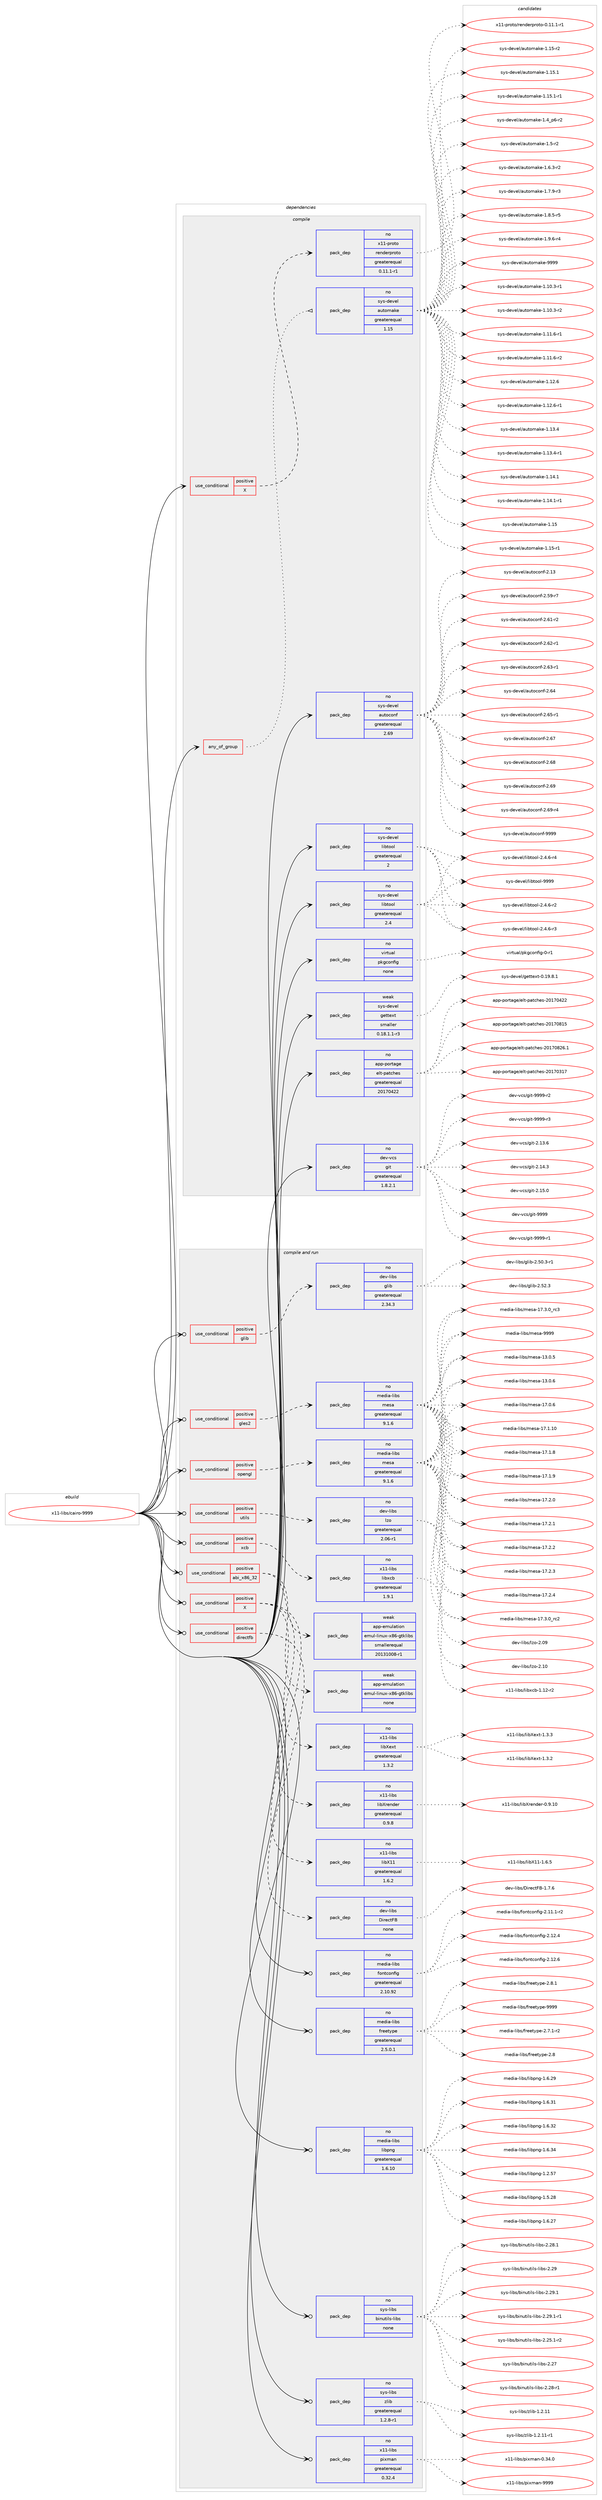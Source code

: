 digraph prolog {

# *************
# Graph options
# *************

newrank=true;
concentrate=true;
compound=true;
graph [rankdir=LR,fontname=Helvetica,fontsize=10,ranksep=1.5];#, ranksep=2.5, nodesep=0.2];
edge  [arrowhead=vee];
node  [fontname=Helvetica,fontsize=10];

# **********
# The ebuild
# **********

subgraph cluster_leftcol {
color=gray;
rank=same;
label=<<i>ebuild</i>>;
id [label="x11-libs/cairo-9999", color=red, width=4, href="../x11-libs/cairo-9999.svg"];
}

# ****************
# The dependencies
# ****************

subgraph cluster_midcol {
color=gray;
label=<<i>dependencies</i>>;
subgraph cluster_compile {
fillcolor="#eeeeee";
style=filled;
label=<<i>compile</i>>;
subgraph any9236 {
dependency515836 [label=<<TABLE BORDER="0" CELLBORDER="1" CELLSPACING="0" CELLPADDING="4"><TR><TD CELLPADDING="10">any_of_group</TD></TR></TABLE>>, shape=none, color=red];subgraph pack384134 {
dependency515837 [label=<<TABLE BORDER="0" CELLBORDER="1" CELLSPACING="0" CELLPADDING="4" WIDTH="220"><TR><TD ROWSPAN="6" CELLPADDING="30">pack_dep</TD></TR><TR><TD WIDTH="110">no</TD></TR><TR><TD>sys-devel</TD></TR><TR><TD>automake</TD></TR><TR><TD>greaterequal</TD></TR><TR><TD>1.15</TD></TR></TABLE>>, shape=none, color=blue];
}
dependency515836:e -> dependency515837:w [weight=20,style="dotted",arrowhead="oinv"];
}
id:e -> dependency515836:w [weight=20,style="solid",arrowhead="vee"];
subgraph cond122127 {
dependency515838 [label=<<TABLE BORDER="0" CELLBORDER="1" CELLSPACING="0" CELLPADDING="4"><TR><TD ROWSPAN="3" CELLPADDING="10">use_conditional</TD></TR><TR><TD>positive</TD></TR><TR><TD>X</TD></TR></TABLE>>, shape=none, color=red];
subgraph pack384135 {
dependency515839 [label=<<TABLE BORDER="0" CELLBORDER="1" CELLSPACING="0" CELLPADDING="4" WIDTH="220"><TR><TD ROWSPAN="6" CELLPADDING="30">pack_dep</TD></TR><TR><TD WIDTH="110">no</TD></TR><TR><TD>x11-proto</TD></TR><TR><TD>renderproto</TD></TR><TR><TD>greaterequal</TD></TR><TR><TD>0.11.1-r1</TD></TR></TABLE>>, shape=none, color=blue];
}
dependency515838:e -> dependency515839:w [weight=20,style="dashed",arrowhead="vee"];
}
id:e -> dependency515838:w [weight=20,style="solid",arrowhead="vee"];
subgraph pack384136 {
dependency515840 [label=<<TABLE BORDER="0" CELLBORDER="1" CELLSPACING="0" CELLPADDING="4" WIDTH="220"><TR><TD ROWSPAN="6" CELLPADDING="30">pack_dep</TD></TR><TR><TD WIDTH="110">no</TD></TR><TR><TD>app-portage</TD></TR><TR><TD>elt-patches</TD></TR><TR><TD>greaterequal</TD></TR><TR><TD>20170422</TD></TR></TABLE>>, shape=none, color=blue];
}
id:e -> dependency515840:w [weight=20,style="solid",arrowhead="vee"];
subgraph pack384137 {
dependency515841 [label=<<TABLE BORDER="0" CELLBORDER="1" CELLSPACING="0" CELLPADDING="4" WIDTH="220"><TR><TD ROWSPAN="6" CELLPADDING="30">pack_dep</TD></TR><TR><TD WIDTH="110">no</TD></TR><TR><TD>dev-vcs</TD></TR><TR><TD>git</TD></TR><TR><TD>greaterequal</TD></TR><TR><TD>1.8.2.1</TD></TR></TABLE>>, shape=none, color=blue];
}
id:e -> dependency515841:w [weight=20,style="solid",arrowhead="vee"];
subgraph pack384138 {
dependency515842 [label=<<TABLE BORDER="0" CELLBORDER="1" CELLSPACING="0" CELLPADDING="4" WIDTH="220"><TR><TD ROWSPAN="6" CELLPADDING="30">pack_dep</TD></TR><TR><TD WIDTH="110">no</TD></TR><TR><TD>sys-devel</TD></TR><TR><TD>autoconf</TD></TR><TR><TD>greaterequal</TD></TR><TR><TD>2.69</TD></TR></TABLE>>, shape=none, color=blue];
}
id:e -> dependency515842:w [weight=20,style="solid",arrowhead="vee"];
subgraph pack384139 {
dependency515843 [label=<<TABLE BORDER="0" CELLBORDER="1" CELLSPACING="0" CELLPADDING="4" WIDTH="220"><TR><TD ROWSPAN="6" CELLPADDING="30">pack_dep</TD></TR><TR><TD WIDTH="110">no</TD></TR><TR><TD>sys-devel</TD></TR><TR><TD>libtool</TD></TR><TR><TD>greaterequal</TD></TR><TR><TD>2</TD></TR></TABLE>>, shape=none, color=blue];
}
id:e -> dependency515843:w [weight=20,style="solid",arrowhead="vee"];
subgraph pack384140 {
dependency515844 [label=<<TABLE BORDER="0" CELLBORDER="1" CELLSPACING="0" CELLPADDING="4" WIDTH="220"><TR><TD ROWSPAN="6" CELLPADDING="30">pack_dep</TD></TR><TR><TD WIDTH="110">no</TD></TR><TR><TD>sys-devel</TD></TR><TR><TD>libtool</TD></TR><TR><TD>greaterequal</TD></TR><TR><TD>2.4</TD></TR></TABLE>>, shape=none, color=blue];
}
id:e -> dependency515844:w [weight=20,style="solid",arrowhead="vee"];
subgraph pack384141 {
dependency515845 [label=<<TABLE BORDER="0" CELLBORDER="1" CELLSPACING="0" CELLPADDING="4" WIDTH="220"><TR><TD ROWSPAN="6" CELLPADDING="30">pack_dep</TD></TR><TR><TD WIDTH="110">no</TD></TR><TR><TD>virtual</TD></TR><TR><TD>pkgconfig</TD></TR><TR><TD>none</TD></TR><TR><TD></TD></TR></TABLE>>, shape=none, color=blue];
}
id:e -> dependency515845:w [weight=20,style="solid",arrowhead="vee"];
subgraph pack384142 {
dependency515846 [label=<<TABLE BORDER="0" CELLBORDER="1" CELLSPACING="0" CELLPADDING="4" WIDTH="220"><TR><TD ROWSPAN="6" CELLPADDING="30">pack_dep</TD></TR><TR><TD WIDTH="110">weak</TD></TR><TR><TD>sys-devel</TD></TR><TR><TD>gettext</TD></TR><TR><TD>smaller</TD></TR><TR><TD>0.18.1.1-r3</TD></TR></TABLE>>, shape=none, color=blue];
}
id:e -> dependency515846:w [weight=20,style="solid",arrowhead="vee"];
}
subgraph cluster_compileandrun {
fillcolor="#eeeeee";
style=filled;
label=<<i>compile and run</i>>;
subgraph cond122128 {
dependency515847 [label=<<TABLE BORDER="0" CELLBORDER="1" CELLSPACING="0" CELLPADDING="4"><TR><TD ROWSPAN="3" CELLPADDING="10">use_conditional</TD></TR><TR><TD>positive</TD></TR><TR><TD>X</TD></TR></TABLE>>, shape=none, color=red];
subgraph pack384143 {
dependency515848 [label=<<TABLE BORDER="0" CELLBORDER="1" CELLSPACING="0" CELLPADDING="4" WIDTH="220"><TR><TD ROWSPAN="6" CELLPADDING="30">pack_dep</TD></TR><TR><TD WIDTH="110">no</TD></TR><TR><TD>x11-libs</TD></TR><TR><TD>libXrender</TD></TR><TR><TD>greaterequal</TD></TR><TR><TD>0.9.8</TD></TR></TABLE>>, shape=none, color=blue];
}
dependency515847:e -> dependency515848:w [weight=20,style="dashed",arrowhead="vee"];
subgraph pack384144 {
dependency515849 [label=<<TABLE BORDER="0" CELLBORDER="1" CELLSPACING="0" CELLPADDING="4" WIDTH="220"><TR><TD ROWSPAN="6" CELLPADDING="30">pack_dep</TD></TR><TR><TD WIDTH="110">no</TD></TR><TR><TD>x11-libs</TD></TR><TR><TD>libXext</TD></TR><TR><TD>greaterequal</TD></TR><TR><TD>1.3.2</TD></TR></TABLE>>, shape=none, color=blue];
}
dependency515847:e -> dependency515849:w [weight=20,style="dashed",arrowhead="vee"];
subgraph pack384145 {
dependency515850 [label=<<TABLE BORDER="0" CELLBORDER="1" CELLSPACING="0" CELLPADDING="4" WIDTH="220"><TR><TD ROWSPAN="6" CELLPADDING="30">pack_dep</TD></TR><TR><TD WIDTH="110">no</TD></TR><TR><TD>x11-libs</TD></TR><TR><TD>libX11</TD></TR><TR><TD>greaterequal</TD></TR><TR><TD>1.6.2</TD></TR></TABLE>>, shape=none, color=blue];
}
dependency515847:e -> dependency515850:w [weight=20,style="dashed",arrowhead="vee"];
}
id:e -> dependency515847:w [weight=20,style="solid",arrowhead="odotvee"];
subgraph cond122129 {
dependency515851 [label=<<TABLE BORDER="0" CELLBORDER="1" CELLSPACING="0" CELLPADDING="4"><TR><TD ROWSPAN="3" CELLPADDING="10">use_conditional</TD></TR><TR><TD>positive</TD></TR><TR><TD>abi_x86_32</TD></TR></TABLE>>, shape=none, color=red];
subgraph pack384146 {
dependency515852 [label=<<TABLE BORDER="0" CELLBORDER="1" CELLSPACING="0" CELLPADDING="4" WIDTH="220"><TR><TD ROWSPAN="6" CELLPADDING="30">pack_dep</TD></TR><TR><TD WIDTH="110">weak</TD></TR><TR><TD>app-emulation</TD></TR><TR><TD>emul-linux-x86-gtklibs</TD></TR><TR><TD>smallerequal</TD></TR><TR><TD>20131008-r1</TD></TR></TABLE>>, shape=none, color=blue];
}
dependency515851:e -> dependency515852:w [weight=20,style="dashed",arrowhead="vee"];
subgraph pack384147 {
dependency515853 [label=<<TABLE BORDER="0" CELLBORDER="1" CELLSPACING="0" CELLPADDING="4" WIDTH="220"><TR><TD ROWSPAN="6" CELLPADDING="30">pack_dep</TD></TR><TR><TD WIDTH="110">weak</TD></TR><TR><TD>app-emulation</TD></TR><TR><TD>emul-linux-x86-gtklibs</TD></TR><TR><TD>none</TD></TR><TR><TD></TD></TR></TABLE>>, shape=none, color=blue];
}
dependency515851:e -> dependency515853:w [weight=20,style="dashed",arrowhead="vee"];
}
id:e -> dependency515851:w [weight=20,style="solid",arrowhead="odotvee"];
subgraph cond122130 {
dependency515854 [label=<<TABLE BORDER="0" CELLBORDER="1" CELLSPACING="0" CELLPADDING="4"><TR><TD ROWSPAN="3" CELLPADDING="10">use_conditional</TD></TR><TR><TD>positive</TD></TR><TR><TD>directfb</TD></TR></TABLE>>, shape=none, color=red];
subgraph pack384148 {
dependency515855 [label=<<TABLE BORDER="0" CELLBORDER="1" CELLSPACING="0" CELLPADDING="4" WIDTH="220"><TR><TD ROWSPAN="6" CELLPADDING="30">pack_dep</TD></TR><TR><TD WIDTH="110">no</TD></TR><TR><TD>dev-libs</TD></TR><TR><TD>DirectFB</TD></TR><TR><TD>none</TD></TR><TR><TD></TD></TR></TABLE>>, shape=none, color=blue];
}
dependency515854:e -> dependency515855:w [weight=20,style="dashed",arrowhead="vee"];
}
id:e -> dependency515854:w [weight=20,style="solid",arrowhead="odotvee"];
subgraph cond122131 {
dependency515856 [label=<<TABLE BORDER="0" CELLBORDER="1" CELLSPACING="0" CELLPADDING="4"><TR><TD ROWSPAN="3" CELLPADDING="10">use_conditional</TD></TR><TR><TD>positive</TD></TR><TR><TD>gles2</TD></TR></TABLE>>, shape=none, color=red];
subgraph pack384149 {
dependency515857 [label=<<TABLE BORDER="0" CELLBORDER="1" CELLSPACING="0" CELLPADDING="4" WIDTH="220"><TR><TD ROWSPAN="6" CELLPADDING="30">pack_dep</TD></TR><TR><TD WIDTH="110">no</TD></TR><TR><TD>media-libs</TD></TR><TR><TD>mesa</TD></TR><TR><TD>greaterequal</TD></TR><TR><TD>9.1.6</TD></TR></TABLE>>, shape=none, color=blue];
}
dependency515856:e -> dependency515857:w [weight=20,style="dashed",arrowhead="vee"];
}
id:e -> dependency515856:w [weight=20,style="solid",arrowhead="odotvee"];
subgraph cond122132 {
dependency515858 [label=<<TABLE BORDER="0" CELLBORDER="1" CELLSPACING="0" CELLPADDING="4"><TR><TD ROWSPAN="3" CELLPADDING="10">use_conditional</TD></TR><TR><TD>positive</TD></TR><TR><TD>glib</TD></TR></TABLE>>, shape=none, color=red];
subgraph pack384150 {
dependency515859 [label=<<TABLE BORDER="0" CELLBORDER="1" CELLSPACING="0" CELLPADDING="4" WIDTH="220"><TR><TD ROWSPAN="6" CELLPADDING="30">pack_dep</TD></TR><TR><TD WIDTH="110">no</TD></TR><TR><TD>dev-libs</TD></TR><TR><TD>glib</TD></TR><TR><TD>greaterequal</TD></TR><TR><TD>2.34.3</TD></TR></TABLE>>, shape=none, color=blue];
}
dependency515858:e -> dependency515859:w [weight=20,style="dashed",arrowhead="vee"];
}
id:e -> dependency515858:w [weight=20,style="solid",arrowhead="odotvee"];
subgraph cond122133 {
dependency515860 [label=<<TABLE BORDER="0" CELLBORDER="1" CELLSPACING="0" CELLPADDING="4"><TR><TD ROWSPAN="3" CELLPADDING="10">use_conditional</TD></TR><TR><TD>positive</TD></TR><TR><TD>opengl</TD></TR></TABLE>>, shape=none, color=red];
subgraph pack384151 {
dependency515861 [label=<<TABLE BORDER="0" CELLBORDER="1" CELLSPACING="0" CELLPADDING="4" WIDTH="220"><TR><TD ROWSPAN="6" CELLPADDING="30">pack_dep</TD></TR><TR><TD WIDTH="110">no</TD></TR><TR><TD>media-libs</TD></TR><TR><TD>mesa</TD></TR><TR><TD>greaterequal</TD></TR><TR><TD>9.1.6</TD></TR></TABLE>>, shape=none, color=blue];
}
dependency515860:e -> dependency515861:w [weight=20,style="dashed",arrowhead="vee"];
}
id:e -> dependency515860:w [weight=20,style="solid",arrowhead="odotvee"];
subgraph cond122134 {
dependency515862 [label=<<TABLE BORDER="0" CELLBORDER="1" CELLSPACING="0" CELLPADDING="4"><TR><TD ROWSPAN="3" CELLPADDING="10">use_conditional</TD></TR><TR><TD>positive</TD></TR><TR><TD>utils</TD></TR></TABLE>>, shape=none, color=red];
subgraph pack384152 {
dependency515863 [label=<<TABLE BORDER="0" CELLBORDER="1" CELLSPACING="0" CELLPADDING="4" WIDTH="220"><TR><TD ROWSPAN="6" CELLPADDING="30">pack_dep</TD></TR><TR><TD WIDTH="110">no</TD></TR><TR><TD>dev-libs</TD></TR><TR><TD>lzo</TD></TR><TR><TD>greaterequal</TD></TR><TR><TD>2.06-r1</TD></TR></TABLE>>, shape=none, color=blue];
}
dependency515862:e -> dependency515863:w [weight=20,style="dashed",arrowhead="vee"];
}
id:e -> dependency515862:w [weight=20,style="solid",arrowhead="odotvee"];
subgraph cond122135 {
dependency515864 [label=<<TABLE BORDER="0" CELLBORDER="1" CELLSPACING="0" CELLPADDING="4"><TR><TD ROWSPAN="3" CELLPADDING="10">use_conditional</TD></TR><TR><TD>positive</TD></TR><TR><TD>xcb</TD></TR></TABLE>>, shape=none, color=red];
subgraph pack384153 {
dependency515865 [label=<<TABLE BORDER="0" CELLBORDER="1" CELLSPACING="0" CELLPADDING="4" WIDTH="220"><TR><TD ROWSPAN="6" CELLPADDING="30">pack_dep</TD></TR><TR><TD WIDTH="110">no</TD></TR><TR><TD>x11-libs</TD></TR><TR><TD>libxcb</TD></TR><TR><TD>greaterequal</TD></TR><TR><TD>1.9.1</TD></TR></TABLE>>, shape=none, color=blue];
}
dependency515864:e -> dependency515865:w [weight=20,style="dashed",arrowhead="vee"];
}
id:e -> dependency515864:w [weight=20,style="solid",arrowhead="odotvee"];
subgraph pack384154 {
dependency515866 [label=<<TABLE BORDER="0" CELLBORDER="1" CELLSPACING="0" CELLPADDING="4" WIDTH="220"><TR><TD ROWSPAN="6" CELLPADDING="30">pack_dep</TD></TR><TR><TD WIDTH="110">no</TD></TR><TR><TD>media-libs</TD></TR><TR><TD>fontconfig</TD></TR><TR><TD>greaterequal</TD></TR><TR><TD>2.10.92</TD></TR></TABLE>>, shape=none, color=blue];
}
id:e -> dependency515866:w [weight=20,style="solid",arrowhead="odotvee"];
subgraph pack384155 {
dependency515867 [label=<<TABLE BORDER="0" CELLBORDER="1" CELLSPACING="0" CELLPADDING="4" WIDTH="220"><TR><TD ROWSPAN="6" CELLPADDING="30">pack_dep</TD></TR><TR><TD WIDTH="110">no</TD></TR><TR><TD>media-libs</TD></TR><TR><TD>freetype</TD></TR><TR><TD>greaterequal</TD></TR><TR><TD>2.5.0.1</TD></TR></TABLE>>, shape=none, color=blue];
}
id:e -> dependency515867:w [weight=20,style="solid",arrowhead="odotvee"];
subgraph pack384156 {
dependency515868 [label=<<TABLE BORDER="0" CELLBORDER="1" CELLSPACING="0" CELLPADDING="4" WIDTH="220"><TR><TD ROWSPAN="6" CELLPADDING="30">pack_dep</TD></TR><TR><TD WIDTH="110">no</TD></TR><TR><TD>media-libs</TD></TR><TR><TD>libpng</TD></TR><TR><TD>greaterequal</TD></TR><TR><TD>1.6.10</TD></TR></TABLE>>, shape=none, color=blue];
}
id:e -> dependency515868:w [weight=20,style="solid",arrowhead="odotvee"];
subgraph pack384157 {
dependency515869 [label=<<TABLE BORDER="0" CELLBORDER="1" CELLSPACING="0" CELLPADDING="4" WIDTH="220"><TR><TD ROWSPAN="6" CELLPADDING="30">pack_dep</TD></TR><TR><TD WIDTH="110">no</TD></TR><TR><TD>sys-libs</TD></TR><TR><TD>binutils-libs</TD></TR><TR><TD>none</TD></TR><TR><TD></TD></TR></TABLE>>, shape=none, color=blue];
}
id:e -> dependency515869:w [weight=20,style="solid",arrowhead="odotvee"];
subgraph pack384158 {
dependency515870 [label=<<TABLE BORDER="0" CELLBORDER="1" CELLSPACING="0" CELLPADDING="4" WIDTH="220"><TR><TD ROWSPAN="6" CELLPADDING="30">pack_dep</TD></TR><TR><TD WIDTH="110">no</TD></TR><TR><TD>sys-libs</TD></TR><TR><TD>zlib</TD></TR><TR><TD>greaterequal</TD></TR><TR><TD>1.2.8-r1</TD></TR></TABLE>>, shape=none, color=blue];
}
id:e -> dependency515870:w [weight=20,style="solid",arrowhead="odotvee"];
subgraph pack384159 {
dependency515871 [label=<<TABLE BORDER="0" CELLBORDER="1" CELLSPACING="0" CELLPADDING="4" WIDTH="220"><TR><TD ROWSPAN="6" CELLPADDING="30">pack_dep</TD></TR><TR><TD WIDTH="110">no</TD></TR><TR><TD>x11-libs</TD></TR><TR><TD>pixman</TD></TR><TR><TD>greaterequal</TD></TR><TR><TD>0.32.4</TD></TR></TABLE>>, shape=none, color=blue];
}
id:e -> dependency515871:w [weight=20,style="solid",arrowhead="odotvee"];
}
subgraph cluster_run {
fillcolor="#eeeeee";
style=filled;
label=<<i>run</i>>;
}
}

# **************
# The candidates
# **************

subgraph cluster_choices {
rank=same;
color=gray;
label=<<i>candidates</i>>;

subgraph choice384134 {
color=black;
nodesep=1;
choice11512111545100101118101108479711711611110997107101454946494846514511449 [label="sys-devel/automake-1.10.3-r1", color=red, width=4,href="../sys-devel/automake-1.10.3-r1.svg"];
choice11512111545100101118101108479711711611110997107101454946494846514511450 [label="sys-devel/automake-1.10.3-r2", color=red, width=4,href="../sys-devel/automake-1.10.3-r2.svg"];
choice11512111545100101118101108479711711611110997107101454946494946544511449 [label="sys-devel/automake-1.11.6-r1", color=red, width=4,href="../sys-devel/automake-1.11.6-r1.svg"];
choice11512111545100101118101108479711711611110997107101454946494946544511450 [label="sys-devel/automake-1.11.6-r2", color=red, width=4,href="../sys-devel/automake-1.11.6-r2.svg"];
choice1151211154510010111810110847971171161111099710710145494649504654 [label="sys-devel/automake-1.12.6", color=red, width=4,href="../sys-devel/automake-1.12.6.svg"];
choice11512111545100101118101108479711711611110997107101454946495046544511449 [label="sys-devel/automake-1.12.6-r1", color=red, width=4,href="../sys-devel/automake-1.12.6-r1.svg"];
choice1151211154510010111810110847971171161111099710710145494649514652 [label="sys-devel/automake-1.13.4", color=red, width=4,href="../sys-devel/automake-1.13.4.svg"];
choice11512111545100101118101108479711711611110997107101454946495146524511449 [label="sys-devel/automake-1.13.4-r1", color=red, width=4,href="../sys-devel/automake-1.13.4-r1.svg"];
choice1151211154510010111810110847971171161111099710710145494649524649 [label="sys-devel/automake-1.14.1", color=red, width=4,href="../sys-devel/automake-1.14.1.svg"];
choice11512111545100101118101108479711711611110997107101454946495246494511449 [label="sys-devel/automake-1.14.1-r1", color=red, width=4,href="../sys-devel/automake-1.14.1-r1.svg"];
choice115121115451001011181011084797117116111109971071014549464953 [label="sys-devel/automake-1.15", color=red, width=4,href="../sys-devel/automake-1.15.svg"];
choice1151211154510010111810110847971171161111099710710145494649534511449 [label="sys-devel/automake-1.15-r1", color=red, width=4,href="../sys-devel/automake-1.15-r1.svg"];
choice1151211154510010111810110847971171161111099710710145494649534511450 [label="sys-devel/automake-1.15-r2", color=red, width=4,href="../sys-devel/automake-1.15-r2.svg"];
choice1151211154510010111810110847971171161111099710710145494649534649 [label="sys-devel/automake-1.15.1", color=red, width=4,href="../sys-devel/automake-1.15.1.svg"];
choice11512111545100101118101108479711711611110997107101454946495346494511449 [label="sys-devel/automake-1.15.1-r1", color=red, width=4,href="../sys-devel/automake-1.15.1-r1.svg"];
choice115121115451001011181011084797117116111109971071014549465295112544511450 [label="sys-devel/automake-1.4_p6-r2", color=red, width=4,href="../sys-devel/automake-1.4_p6-r2.svg"];
choice11512111545100101118101108479711711611110997107101454946534511450 [label="sys-devel/automake-1.5-r2", color=red, width=4,href="../sys-devel/automake-1.5-r2.svg"];
choice115121115451001011181011084797117116111109971071014549465446514511450 [label="sys-devel/automake-1.6.3-r2", color=red, width=4,href="../sys-devel/automake-1.6.3-r2.svg"];
choice115121115451001011181011084797117116111109971071014549465546574511451 [label="sys-devel/automake-1.7.9-r3", color=red, width=4,href="../sys-devel/automake-1.7.9-r3.svg"];
choice115121115451001011181011084797117116111109971071014549465646534511453 [label="sys-devel/automake-1.8.5-r5", color=red, width=4,href="../sys-devel/automake-1.8.5-r5.svg"];
choice115121115451001011181011084797117116111109971071014549465746544511452 [label="sys-devel/automake-1.9.6-r4", color=red, width=4,href="../sys-devel/automake-1.9.6-r4.svg"];
choice115121115451001011181011084797117116111109971071014557575757 [label="sys-devel/automake-9999", color=red, width=4,href="../sys-devel/automake-9999.svg"];
dependency515837:e -> choice11512111545100101118101108479711711611110997107101454946494846514511449:w [style=dotted,weight="100"];
dependency515837:e -> choice11512111545100101118101108479711711611110997107101454946494846514511450:w [style=dotted,weight="100"];
dependency515837:e -> choice11512111545100101118101108479711711611110997107101454946494946544511449:w [style=dotted,weight="100"];
dependency515837:e -> choice11512111545100101118101108479711711611110997107101454946494946544511450:w [style=dotted,weight="100"];
dependency515837:e -> choice1151211154510010111810110847971171161111099710710145494649504654:w [style=dotted,weight="100"];
dependency515837:e -> choice11512111545100101118101108479711711611110997107101454946495046544511449:w [style=dotted,weight="100"];
dependency515837:e -> choice1151211154510010111810110847971171161111099710710145494649514652:w [style=dotted,weight="100"];
dependency515837:e -> choice11512111545100101118101108479711711611110997107101454946495146524511449:w [style=dotted,weight="100"];
dependency515837:e -> choice1151211154510010111810110847971171161111099710710145494649524649:w [style=dotted,weight="100"];
dependency515837:e -> choice11512111545100101118101108479711711611110997107101454946495246494511449:w [style=dotted,weight="100"];
dependency515837:e -> choice115121115451001011181011084797117116111109971071014549464953:w [style=dotted,weight="100"];
dependency515837:e -> choice1151211154510010111810110847971171161111099710710145494649534511449:w [style=dotted,weight="100"];
dependency515837:e -> choice1151211154510010111810110847971171161111099710710145494649534511450:w [style=dotted,weight="100"];
dependency515837:e -> choice1151211154510010111810110847971171161111099710710145494649534649:w [style=dotted,weight="100"];
dependency515837:e -> choice11512111545100101118101108479711711611110997107101454946495346494511449:w [style=dotted,weight="100"];
dependency515837:e -> choice115121115451001011181011084797117116111109971071014549465295112544511450:w [style=dotted,weight="100"];
dependency515837:e -> choice11512111545100101118101108479711711611110997107101454946534511450:w [style=dotted,weight="100"];
dependency515837:e -> choice115121115451001011181011084797117116111109971071014549465446514511450:w [style=dotted,weight="100"];
dependency515837:e -> choice115121115451001011181011084797117116111109971071014549465546574511451:w [style=dotted,weight="100"];
dependency515837:e -> choice115121115451001011181011084797117116111109971071014549465646534511453:w [style=dotted,weight="100"];
dependency515837:e -> choice115121115451001011181011084797117116111109971071014549465746544511452:w [style=dotted,weight="100"];
dependency515837:e -> choice115121115451001011181011084797117116111109971071014557575757:w [style=dotted,weight="100"];
}
subgraph choice384135 {
color=black;
nodesep=1;
choice12049494511211411111611147114101110100101114112114111116111454846494946494511449 [label="x11-proto/renderproto-0.11.1-r1", color=red, width=4,href="../x11-proto/renderproto-0.11.1-r1.svg"];
dependency515839:e -> choice12049494511211411111611147114101110100101114112114111116111454846494946494511449:w [style=dotted,weight="100"];
}
subgraph choice384136 {
color=black;
nodesep=1;
choice97112112451121111141169710310147101108116451129711699104101115455048495548514955 [label="app-portage/elt-patches-20170317", color=red, width=4,href="../app-portage/elt-patches-20170317.svg"];
choice97112112451121111141169710310147101108116451129711699104101115455048495548525050 [label="app-portage/elt-patches-20170422", color=red, width=4,href="../app-portage/elt-patches-20170422.svg"];
choice97112112451121111141169710310147101108116451129711699104101115455048495548564953 [label="app-portage/elt-patches-20170815", color=red, width=4,href="../app-portage/elt-patches-20170815.svg"];
choice971121124511211111411697103101471011081164511297116991041011154550484955485650544649 [label="app-portage/elt-patches-20170826.1", color=red, width=4,href="../app-portage/elt-patches-20170826.1.svg"];
dependency515840:e -> choice97112112451121111141169710310147101108116451129711699104101115455048495548514955:w [style=dotted,weight="100"];
dependency515840:e -> choice97112112451121111141169710310147101108116451129711699104101115455048495548525050:w [style=dotted,weight="100"];
dependency515840:e -> choice97112112451121111141169710310147101108116451129711699104101115455048495548564953:w [style=dotted,weight="100"];
dependency515840:e -> choice971121124511211111411697103101471011081164511297116991041011154550484955485650544649:w [style=dotted,weight="100"];
}
subgraph choice384137 {
color=black;
nodesep=1;
choice10010111845118991154710310511645504649514654 [label="dev-vcs/git-2.13.6", color=red, width=4,href="../dev-vcs/git-2.13.6.svg"];
choice10010111845118991154710310511645504649524651 [label="dev-vcs/git-2.14.3", color=red, width=4,href="../dev-vcs/git-2.14.3.svg"];
choice10010111845118991154710310511645504649534648 [label="dev-vcs/git-2.15.0", color=red, width=4,href="../dev-vcs/git-2.15.0.svg"];
choice1001011184511899115471031051164557575757 [label="dev-vcs/git-9999", color=red, width=4,href="../dev-vcs/git-9999.svg"];
choice10010111845118991154710310511645575757574511449 [label="dev-vcs/git-9999-r1", color=red, width=4,href="../dev-vcs/git-9999-r1.svg"];
choice10010111845118991154710310511645575757574511450 [label="dev-vcs/git-9999-r2", color=red, width=4,href="../dev-vcs/git-9999-r2.svg"];
choice10010111845118991154710310511645575757574511451 [label="dev-vcs/git-9999-r3", color=red, width=4,href="../dev-vcs/git-9999-r3.svg"];
dependency515841:e -> choice10010111845118991154710310511645504649514654:w [style=dotted,weight="100"];
dependency515841:e -> choice10010111845118991154710310511645504649524651:w [style=dotted,weight="100"];
dependency515841:e -> choice10010111845118991154710310511645504649534648:w [style=dotted,weight="100"];
dependency515841:e -> choice1001011184511899115471031051164557575757:w [style=dotted,weight="100"];
dependency515841:e -> choice10010111845118991154710310511645575757574511449:w [style=dotted,weight="100"];
dependency515841:e -> choice10010111845118991154710310511645575757574511450:w [style=dotted,weight="100"];
dependency515841:e -> choice10010111845118991154710310511645575757574511451:w [style=dotted,weight="100"];
}
subgraph choice384138 {
color=black;
nodesep=1;
choice115121115451001011181011084797117116111991111101024550464951 [label="sys-devel/autoconf-2.13", color=red, width=4,href="../sys-devel/autoconf-2.13.svg"];
choice1151211154510010111810110847971171161119911111010245504653574511455 [label="sys-devel/autoconf-2.59-r7", color=red, width=4,href="../sys-devel/autoconf-2.59-r7.svg"];
choice1151211154510010111810110847971171161119911111010245504654494511450 [label="sys-devel/autoconf-2.61-r2", color=red, width=4,href="../sys-devel/autoconf-2.61-r2.svg"];
choice1151211154510010111810110847971171161119911111010245504654504511449 [label="sys-devel/autoconf-2.62-r1", color=red, width=4,href="../sys-devel/autoconf-2.62-r1.svg"];
choice1151211154510010111810110847971171161119911111010245504654514511449 [label="sys-devel/autoconf-2.63-r1", color=red, width=4,href="../sys-devel/autoconf-2.63-r1.svg"];
choice115121115451001011181011084797117116111991111101024550465452 [label="sys-devel/autoconf-2.64", color=red, width=4,href="../sys-devel/autoconf-2.64.svg"];
choice1151211154510010111810110847971171161119911111010245504654534511449 [label="sys-devel/autoconf-2.65-r1", color=red, width=4,href="../sys-devel/autoconf-2.65-r1.svg"];
choice115121115451001011181011084797117116111991111101024550465455 [label="sys-devel/autoconf-2.67", color=red, width=4,href="../sys-devel/autoconf-2.67.svg"];
choice115121115451001011181011084797117116111991111101024550465456 [label="sys-devel/autoconf-2.68", color=red, width=4,href="../sys-devel/autoconf-2.68.svg"];
choice115121115451001011181011084797117116111991111101024550465457 [label="sys-devel/autoconf-2.69", color=red, width=4,href="../sys-devel/autoconf-2.69.svg"];
choice1151211154510010111810110847971171161119911111010245504654574511452 [label="sys-devel/autoconf-2.69-r4", color=red, width=4,href="../sys-devel/autoconf-2.69-r4.svg"];
choice115121115451001011181011084797117116111991111101024557575757 [label="sys-devel/autoconf-9999", color=red, width=4,href="../sys-devel/autoconf-9999.svg"];
dependency515842:e -> choice115121115451001011181011084797117116111991111101024550464951:w [style=dotted,weight="100"];
dependency515842:e -> choice1151211154510010111810110847971171161119911111010245504653574511455:w [style=dotted,weight="100"];
dependency515842:e -> choice1151211154510010111810110847971171161119911111010245504654494511450:w [style=dotted,weight="100"];
dependency515842:e -> choice1151211154510010111810110847971171161119911111010245504654504511449:w [style=dotted,weight="100"];
dependency515842:e -> choice1151211154510010111810110847971171161119911111010245504654514511449:w [style=dotted,weight="100"];
dependency515842:e -> choice115121115451001011181011084797117116111991111101024550465452:w [style=dotted,weight="100"];
dependency515842:e -> choice1151211154510010111810110847971171161119911111010245504654534511449:w [style=dotted,weight="100"];
dependency515842:e -> choice115121115451001011181011084797117116111991111101024550465455:w [style=dotted,weight="100"];
dependency515842:e -> choice115121115451001011181011084797117116111991111101024550465456:w [style=dotted,weight="100"];
dependency515842:e -> choice115121115451001011181011084797117116111991111101024550465457:w [style=dotted,weight="100"];
dependency515842:e -> choice1151211154510010111810110847971171161119911111010245504654574511452:w [style=dotted,weight="100"];
dependency515842:e -> choice115121115451001011181011084797117116111991111101024557575757:w [style=dotted,weight="100"];
}
subgraph choice384139 {
color=black;
nodesep=1;
choice1151211154510010111810110847108105981161111111084550465246544511450 [label="sys-devel/libtool-2.4.6-r2", color=red, width=4,href="../sys-devel/libtool-2.4.6-r2.svg"];
choice1151211154510010111810110847108105981161111111084550465246544511451 [label="sys-devel/libtool-2.4.6-r3", color=red, width=4,href="../sys-devel/libtool-2.4.6-r3.svg"];
choice1151211154510010111810110847108105981161111111084550465246544511452 [label="sys-devel/libtool-2.4.6-r4", color=red, width=4,href="../sys-devel/libtool-2.4.6-r4.svg"];
choice1151211154510010111810110847108105981161111111084557575757 [label="sys-devel/libtool-9999", color=red, width=4,href="../sys-devel/libtool-9999.svg"];
dependency515843:e -> choice1151211154510010111810110847108105981161111111084550465246544511450:w [style=dotted,weight="100"];
dependency515843:e -> choice1151211154510010111810110847108105981161111111084550465246544511451:w [style=dotted,weight="100"];
dependency515843:e -> choice1151211154510010111810110847108105981161111111084550465246544511452:w [style=dotted,weight="100"];
dependency515843:e -> choice1151211154510010111810110847108105981161111111084557575757:w [style=dotted,weight="100"];
}
subgraph choice384140 {
color=black;
nodesep=1;
choice1151211154510010111810110847108105981161111111084550465246544511450 [label="sys-devel/libtool-2.4.6-r2", color=red, width=4,href="../sys-devel/libtool-2.4.6-r2.svg"];
choice1151211154510010111810110847108105981161111111084550465246544511451 [label="sys-devel/libtool-2.4.6-r3", color=red, width=4,href="../sys-devel/libtool-2.4.6-r3.svg"];
choice1151211154510010111810110847108105981161111111084550465246544511452 [label="sys-devel/libtool-2.4.6-r4", color=red, width=4,href="../sys-devel/libtool-2.4.6-r4.svg"];
choice1151211154510010111810110847108105981161111111084557575757 [label="sys-devel/libtool-9999", color=red, width=4,href="../sys-devel/libtool-9999.svg"];
dependency515844:e -> choice1151211154510010111810110847108105981161111111084550465246544511450:w [style=dotted,weight="100"];
dependency515844:e -> choice1151211154510010111810110847108105981161111111084550465246544511451:w [style=dotted,weight="100"];
dependency515844:e -> choice1151211154510010111810110847108105981161111111084550465246544511452:w [style=dotted,weight="100"];
dependency515844:e -> choice1151211154510010111810110847108105981161111111084557575757:w [style=dotted,weight="100"];
}
subgraph choice384141 {
color=black;
nodesep=1;
choice11810511411611797108471121071039911111010210510345484511449 [label="virtual/pkgconfig-0-r1", color=red, width=4,href="../virtual/pkgconfig-0-r1.svg"];
dependency515845:e -> choice11810511411611797108471121071039911111010210510345484511449:w [style=dotted,weight="100"];
}
subgraph choice384142 {
color=black;
nodesep=1;
choice1151211154510010111810110847103101116116101120116454846495746564649 [label="sys-devel/gettext-0.19.8.1", color=red, width=4,href="../sys-devel/gettext-0.19.8.1.svg"];
dependency515846:e -> choice1151211154510010111810110847103101116116101120116454846495746564649:w [style=dotted,weight="100"];
}
subgraph choice384143 {
color=black;
nodesep=1;
choice1204949451081059811547108105988811410111010010111445484657464948 [label="x11-libs/libXrender-0.9.10", color=red, width=4,href="../x11-libs/libXrender-0.9.10.svg"];
dependency515848:e -> choice1204949451081059811547108105988811410111010010111445484657464948:w [style=dotted,weight="100"];
}
subgraph choice384144 {
color=black;
nodesep=1;
choice12049494510810598115471081059888101120116454946514650 [label="x11-libs/libXext-1.3.2", color=red, width=4,href="../x11-libs/libXext-1.3.2.svg"];
choice12049494510810598115471081059888101120116454946514651 [label="x11-libs/libXext-1.3.3", color=red, width=4,href="../x11-libs/libXext-1.3.3.svg"];
dependency515849:e -> choice12049494510810598115471081059888101120116454946514650:w [style=dotted,weight="100"];
dependency515849:e -> choice12049494510810598115471081059888101120116454946514651:w [style=dotted,weight="100"];
}
subgraph choice384145 {
color=black;
nodesep=1;
choice120494945108105981154710810598884949454946544653 [label="x11-libs/libX11-1.6.5", color=red, width=4,href="../x11-libs/libX11-1.6.5.svg"];
dependency515850:e -> choice120494945108105981154710810598884949454946544653:w [style=dotted,weight="100"];
}
subgraph choice384146 {
color=black;
nodesep=1;
}
subgraph choice384147 {
color=black;
nodesep=1;
}
subgraph choice384148 {
color=black;
nodesep=1;
choice10010111845108105981154768105114101991167066454946554654 [label="dev-libs/DirectFB-1.7.6", color=red, width=4,href="../dev-libs/DirectFB-1.7.6.svg"];
dependency515855:e -> choice10010111845108105981154768105114101991167066454946554654:w [style=dotted,weight="100"];
}
subgraph choice384149 {
color=black;
nodesep=1;
choice109101100105974510810598115471091011159745495146484653 [label="media-libs/mesa-13.0.5", color=red, width=4,href="../media-libs/mesa-13.0.5.svg"];
choice109101100105974510810598115471091011159745495146484654 [label="media-libs/mesa-13.0.6", color=red, width=4,href="../media-libs/mesa-13.0.6.svg"];
choice109101100105974510810598115471091011159745495546484654 [label="media-libs/mesa-17.0.6", color=red, width=4,href="../media-libs/mesa-17.0.6.svg"];
choice10910110010597451081059811547109101115974549554649464948 [label="media-libs/mesa-17.1.10", color=red, width=4,href="../media-libs/mesa-17.1.10.svg"];
choice109101100105974510810598115471091011159745495546494656 [label="media-libs/mesa-17.1.8", color=red, width=4,href="../media-libs/mesa-17.1.8.svg"];
choice109101100105974510810598115471091011159745495546494657 [label="media-libs/mesa-17.1.9", color=red, width=4,href="../media-libs/mesa-17.1.9.svg"];
choice109101100105974510810598115471091011159745495546504648 [label="media-libs/mesa-17.2.0", color=red, width=4,href="../media-libs/mesa-17.2.0.svg"];
choice109101100105974510810598115471091011159745495546504649 [label="media-libs/mesa-17.2.1", color=red, width=4,href="../media-libs/mesa-17.2.1.svg"];
choice109101100105974510810598115471091011159745495546504650 [label="media-libs/mesa-17.2.2", color=red, width=4,href="../media-libs/mesa-17.2.2.svg"];
choice109101100105974510810598115471091011159745495546504651 [label="media-libs/mesa-17.2.3", color=red, width=4,href="../media-libs/mesa-17.2.3.svg"];
choice109101100105974510810598115471091011159745495546504652 [label="media-libs/mesa-17.2.4", color=red, width=4,href="../media-libs/mesa-17.2.4.svg"];
choice109101100105974510810598115471091011159745495546514648951149950 [label="media-libs/mesa-17.3.0_rc2", color=red, width=4,href="../media-libs/mesa-17.3.0_rc2.svg"];
choice109101100105974510810598115471091011159745495546514648951149951 [label="media-libs/mesa-17.3.0_rc3", color=red, width=4,href="../media-libs/mesa-17.3.0_rc3.svg"];
choice10910110010597451081059811547109101115974557575757 [label="media-libs/mesa-9999", color=red, width=4,href="../media-libs/mesa-9999.svg"];
dependency515857:e -> choice109101100105974510810598115471091011159745495146484653:w [style=dotted,weight="100"];
dependency515857:e -> choice109101100105974510810598115471091011159745495146484654:w [style=dotted,weight="100"];
dependency515857:e -> choice109101100105974510810598115471091011159745495546484654:w [style=dotted,weight="100"];
dependency515857:e -> choice10910110010597451081059811547109101115974549554649464948:w [style=dotted,weight="100"];
dependency515857:e -> choice109101100105974510810598115471091011159745495546494656:w [style=dotted,weight="100"];
dependency515857:e -> choice109101100105974510810598115471091011159745495546494657:w [style=dotted,weight="100"];
dependency515857:e -> choice109101100105974510810598115471091011159745495546504648:w [style=dotted,weight="100"];
dependency515857:e -> choice109101100105974510810598115471091011159745495546504649:w [style=dotted,weight="100"];
dependency515857:e -> choice109101100105974510810598115471091011159745495546504650:w [style=dotted,weight="100"];
dependency515857:e -> choice109101100105974510810598115471091011159745495546504651:w [style=dotted,weight="100"];
dependency515857:e -> choice109101100105974510810598115471091011159745495546504652:w [style=dotted,weight="100"];
dependency515857:e -> choice109101100105974510810598115471091011159745495546514648951149950:w [style=dotted,weight="100"];
dependency515857:e -> choice109101100105974510810598115471091011159745495546514648951149951:w [style=dotted,weight="100"];
dependency515857:e -> choice10910110010597451081059811547109101115974557575757:w [style=dotted,weight="100"];
}
subgraph choice384150 {
color=black;
nodesep=1;
choice10010111845108105981154710310810598455046534846514511449 [label="dev-libs/glib-2.50.3-r1", color=red, width=4,href="../dev-libs/glib-2.50.3-r1.svg"];
choice1001011184510810598115471031081059845504653504651 [label="dev-libs/glib-2.52.3", color=red, width=4,href="../dev-libs/glib-2.52.3.svg"];
dependency515859:e -> choice10010111845108105981154710310810598455046534846514511449:w [style=dotted,weight="100"];
dependency515859:e -> choice1001011184510810598115471031081059845504653504651:w [style=dotted,weight="100"];
}
subgraph choice384151 {
color=black;
nodesep=1;
choice109101100105974510810598115471091011159745495146484653 [label="media-libs/mesa-13.0.5", color=red, width=4,href="../media-libs/mesa-13.0.5.svg"];
choice109101100105974510810598115471091011159745495146484654 [label="media-libs/mesa-13.0.6", color=red, width=4,href="../media-libs/mesa-13.0.6.svg"];
choice109101100105974510810598115471091011159745495546484654 [label="media-libs/mesa-17.0.6", color=red, width=4,href="../media-libs/mesa-17.0.6.svg"];
choice10910110010597451081059811547109101115974549554649464948 [label="media-libs/mesa-17.1.10", color=red, width=4,href="../media-libs/mesa-17.1.10.svg"];
choice109101100105974510810598115471091011159745495546494656 [label="media-libs/mesa-17.1.8", color=red, width=4,href="../media-libs/mesa-17.1.8.svg"];
choice109101100105974510810598115471091011159745495546494657 [label="media-libs/mesa-17.1.9", color=red, width=4,href="../media-libs/mesa-17.1.9.svg"];
choice109101100105974510810598115471091011159745495546504648 [label="media-libs/mesa-17.2.0", color=red, width=4,href="../media-libs/mesa-17.2.0.svg"];
choice109101100105974510810598115471091011159745495546504649 [label="media-libs/mesa-17.2.1", color=red, width=4,href="../media-libs/mesa-17.2.1.svg"];
choice109101100105974510810598115471091011159745495546504650 [label="media-libs/mesa-17.2.2", color=red, width=4,href="../media-libs/mesa-17.2.2.svg"];
choice109101100105974510810598115471091011159745495546504651 [label="media-libs/mesa-17.2.3", color=red, width=4,href="../media-libs/mesa-17.2.3.svg"];
choice109101100105974510810598115471091011159745495546504652 [label="media-libs/mesa-17.2.4", color=red, width=4,href="../media-libs/mesa-17.2.4.svg"];
choice109101100105974510810598115471091011159745495546514648951149950 [label="media-libs/mesa-17.3.0_rc2", color=red, width=4,href="../media-libs/mesa-17.3.0_rc2.svg"];
choice109101100105974510810598115471091011159745495546514648951149951 [label="media-libs/mesa-17.3.0_rc3", color=red, width=4,href="../media-libs/mesa-17.3.0_rc3.svg"];
choice10910110010597451081059811547109101115974557575757 [label="media-libs/mesa-9999", color=red, width=4,href="../media-libs/mesa-9999.svg"];
dependency515861:e -> choice109101100105974510810598115471091011159745495146484653:w [style=dotted,weight="100"];
dependency515861:e -> choice109101100105974510810598115471091011159745495146484654:w [style=dotted,weight="100"];
dependency515861:e -> choice109101100105974510810598115471091011159745495546484654:w [style=dotted,weight="100"];
dependency515861:e -> choice10910110010597451081059811547109101115974549554649464948:w [style=dotted,weight="100"];
dependency515861:e -> choice109101100105974510810598115471091011159745495546494656:w [style=dotted,weight="100"];
dependency515861:e -> choice109101100105974510810598115471091011159745495546494657:w [style=dotted,weight="100"];
dependency515861:e -> choice109101100105974510810598115471091011159745495546504648:w [style=dotted,weight="100"];
dependency515861:e -> choice109101100105974510810598115471091011159745495546504649:w [style=dotted,weight="100"];
dependency515861:e -> choice109101100105974510810598115471091011159745495546504650:w [style=dotted,weight="100"];
dependency515861:e -> choice109101100105974510810598115471091011159745495546504651:w [style=dotted,weight="100"];
dependency515861:e -> choice109101100105974510810598115471091011159745495546504652:w [style=dotted,weight="100"];
dependency515861:e -> choice109101100105974510810598115471091011159745495546514648951149950:w [style=dotted,weight="100"];
dependency515861:e -> choice109101100105974510810598115471091011159745495546514648951149951:w [style=dotted,weight="100"];
dependency515861:e -> choice10910110010597451081059811547109101115974557575757:w [style=dotted,weight="100"];
}
subgraph choice384152 {
color=black;
nodesep=1;
choice1001011184510810598115471081221114550464857 [label="dev-libs/lzo-2.09", color=red, width=4,href="../dev-libs/lzo-2.09.svg"];
choice1001011184510810598115471081221114550464948 [label="dev-libs/lzo-2.10", color=red, width=4,href="../dev-libs/lzo-2.10.svg"];
dependency515863:e -> choice1001011184510810598115471081221114550464857:w [style=dotted,weight="100"];
dependency515863:e -> choice1001011184510810598115471081221114550464948:w [style=dotted,weight="100"];
}
subgraph choice384153 {
color=black;
nodesep=1;
choice120494945108105981154710810598120999845494649504511450 [label="x11-libs/libxcb-1.12-r2", color=red, width=4,href="../x11-libs/libxcb-1.12-r2.svg"];
dependency515865:e -> choice120494945108105981154710810598120999845494649504511450:w [style=dotted,weight="100"];
}
subgraph choice384154 {
color=black;
nodesep=1;
choice1091011001059745108105981154710211111011699111110102105103455046494946494511450 [label="media-libs/fontconfig-2.11.1-r2", color=red, width=4,href="../media-libs/fontconfig-2.11.1-r2.svg"];
choice109101100105974510810598115471021111101169911111010210510345504649504652 [label="media-libs/fontconfig-2.12.4", color=red, width=4,href="../media-libs/fontconfig-2.12.4.svg"];
choice109101100105974510810598115471021111101169911111010210510345504649504654 [label="media-libs/fontconfig-2.12.6", color=red, width=4,href="../media-libs/fontconfig-2.12.6.svg"];
dependency515866:e -> choice1091011001059745108105981154710211111011699111110102105103455046494946494511450:w [style=dotted,weight="100"];
dependency515866:e -> choice109101100105974510810598115471021111101169911111010210510345504649504652:w [style=dotted,weight="100"];
dependency515866:e -> choice109101100105974510810598115471021111101169911111010210510345504649504654:w [style=dotted,weight="100"];
}
subgraph choice384155 {
color=black;
nodesep=1;
choice109101100105974510810598115471021141011011161211121014550465546494511450 [label="media-libs/freetype-2.7.1-r2", color=red, width=4,href="../media-libs/freetype-2.7.1-r2.svg"];
choice1091011001059745108105981154710211410110111612111210145504656 [label="media-libs/freetype-2.8", color=red, width=4,href="../media-libs/freetype-2.8.svg"];
choice10910110010597451081059811547102114101101116121112101455046564649 [label="media-libs/freetype-2.8.1", color=red, width=4,href="../media-libs/freetype-2.8.1.svg"];
choice109101100105974510810598115471021141011011161211121014557575757 [label="media-libs/freetype-9999", color=red, width=4,href="../media-libs/freetype-9999.svg"];
dependency515867:e -> choice109101100105974510810598115471021141011011161211121014550465546494511450:w [style=dotted,weight="100"];
dependency515867:e -> choice1091011001059745108105981154710211410110111612111210145504656:w [style=dotted,weight="100"];
dependency515867:e -> choice10910110010597451081059811547102114101101116121112101455046564649:w [style=dotted,weight="100"];
dependency515867:e -> choice109101100105974510810598115471021141011011161211121014557575757:w [style=dotted,weight="100"];
}
subgraph choice384156 {
color=black;
nodesep=1;
choice109101100105974510810598115471081059811211010345494650465355 [label="media-libs/libpng-1.2.57", color=red, width=4,href="../media-libs/libpng-1.2.57.svg"];
choice109101100105974510810598115471081059811211010345494653465056 [label="media-libs/libpng-1.5.28", color=red, width=4,href="../media-libs/libpng-1.5.28.svg"];
choice109101100105974510810598115471081059811211010345494654465055 [label="media-libs/libpng-1.6.27", color=red, width=4,href="../media-libs/libpng-1.6.27.svg"];
choice109101100105974510810598115471081059811211010345494654465057 [label="media-libs/libpng-1.6.29", color=red, width=4,href="../media-libs/libpng-1.6.29.svg"];
choice109101100105974510810598115471081059811211010345494654465149 [label="media-libs/libpng-1.6.31", color=red, width=4,href="../media-libs/libpng-1.6.31.svg"];
choice109101100105974510810598115471081059811211010345494654465150 [label="media-libs/libpng-1.6.32", color=red, width=4,href="../media-libs/libpng-1.6.32.svg"];
choice109101100105974510810598115471081059811211010345494654465152 [label="media-libs/libpng-1.6.34", color=red, width=4,href="../media-libs/libpng-1.6.34.svg"];
dependency515868:e -> choice109101100105974510810598115471081059811211010345494650465355:w [style=dotted,weight="100"];
dependency515868:e -> choice109101100105974510810598115471081059811211010345494653465056:w [style=dotted,weight="100"];
dependency515868:e -> choice109101100105974510810598115471081059811211010345494654465055:w [style=dotted,weight="100"];
dependency515868:e -> choice109101100105974510810598115471081059811211010345494654465057:w [style=dotted,weight="100"];
dependency515868:e -> choice109101100105974510810598115471081059811211010345494654465149:w [style=dotted,weight="100"];
dependency515868:e -> choice109101100105974510810598115471081059811211010345494654465150:w [style=dotted,weight="100"];
dependency515868:e -> choice109101100105974510810598115471081059811211010345494654465152:w [style=dotted,weight="100"];
}
subgraph choice384157 {
color=black;
nodesep=1;
choice115121115451081059811547981051101171161051081154510810598115455046505346494511450 [label="sys-libs/binutils-libs-2.25.1-r2", color=red, width=4,href="../sys-libs/binutils-libs-2.25.1-r2.svg"];
choice1151211154510810598115479810511011711610510811545108105981154550465055 [label="sys-libs/binutils-libs-2.27", color=red, width=4,href="../sys-libs/binutils-libs-2.27.svg"];
choice11512111545108105981154798105110117116105108115451081059811545504650564511449 [label="sys-libs/binutils-libs-2.28-r1", color=red, width=4,href="../sys-libs/binutils-libs-2.28-r1.svg"];
choice11512111545108105981154798105110117116105108115451081059811545504650564649 [label="sys-libs/binutils-libs-2.28.1", color=red, width=4,href="../sys-libs/binutils-libs-2.28.1.svg"];
choice1151211154510810598115479810511011711610510811545108105981154550465057 [label="sys-libs/binutils-libs-2.29", color=red, width=4,href="../sys-libs/binutils-libs-2.29.svg"];
choice11512111545108105981154798105110117116105108115451081059811545504650574649 [label="sys-libs/binutils-libs-2.29.1", color=red, width=4,href="../sys-libs/binutils-libs-2.29.1.svg"];
choice115121115451081059811547981051101171161051081154510810598115455046505746494511449 [label="sys-libs/binutils-libs-2.29.1-r1", color=red, width=4,href="../sys-libs/binutils-libs-2.29.1-r1.svg"];
dependency515869:e -> choice115121115451081059811547981051101171161051081154510810598115455046505346494511450:w [style=dotted,weight="100"];
dependency515869:e -> choice1151211154510810598115479810511011711610510811545108105981154550465055:w [style=dotted,weight="100"];
dependency515869:e -> choice11512111545108105981154798105110117116105108115451081059811545504650564511449:w [style=dotted,weight="100"];
dependency515869:e -> choice11512111545108105981154798105110117116105108115451081059811545504650564649:w [style=dotted,weight="100"];
dependency515869:e -> choice1151211154510810598115479810511011711610510811545108105981154550465057:w [style=dotted,weight="100"];
dependency515869:e -> choice11512111545108105981154798105110117116105108115451081059811545504650574649:w [style=dotted,weight="100"];
dependency515869:e -> choice115121115451081059811547981051101171161051081154510810598115455046505746494511449:w [style=dotted,weight="100"];
}
subgraph choice384158 {
color=black;
nodesep=1;
choice1151211154510810598115471221081059845494650464949 [label="sys-libs/zlib-1.2.11", color=red, width=4,href="../sys-libs/zlib-1.2.11.svg"];
choice11512111545108105981154712210810598454946504649494511449 [label="sys-libs/zlib-1.2.11-r1", color=red, width=4,href="../sys-libs/zlib-1.2.11-r1.svg"];
dependency515870:e -> choice1151211154510810598115471221081059845494650464949:w [style=dotted,weight="100"];
dependency515870:e -> choice11512111545108105981154712210810598454946504649494511449:w [style=dotted,weight="100"];
}
subgraph choice384159 {
color=black;
nodesep=1;
choice12049494510810598115471121051201099711045484651524648 [label="x11-libs/pixman-0.34.0", color=red, width=4,href="../x11-libs/pixman-0.34.0.svg"];
choice1204949451081059811547112105120109971104557575757 [label="x11-libs/pixman-9999", color=red, width=4,href="../x11-libs/pixman-9999.svg"];
dependency515871:e -> choice12049494510810598115471121051201099711045484651524648:w [style=dotted,weight="100"];
dependency515871:e -> choice1204949451081059811547112105120109971104557575757:w [style=dotted,weight="100"];
}
}

}
